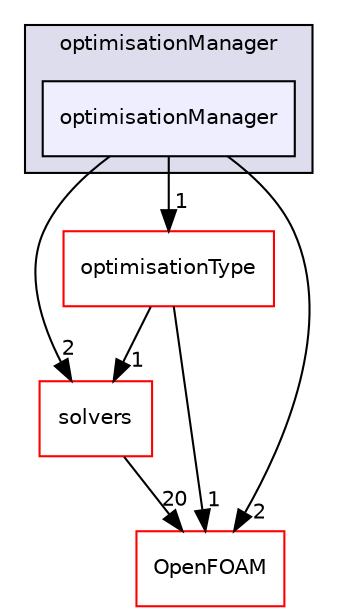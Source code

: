 digraph "src/optimisation/adjointOptimisation/adjoint/optimisation/optimisationManager/optimisationManager" {
  bgcolor=transparent;
  compound=true
  node [ fontsize="10", fontname="Helvetica"];
  edge [ labelfontsize="10", labelfontname="Helvetica"];
  subgraph clusterdir_a342ead83134a905537b901095fdb3a8 {
    graph [ bgcolor="#ddddee", pencolor="black", label="optimisationManager" fontname="Helvetica", fontsize="10", URL="dir_a342ead83134a905537b901095fdb3a8.html"]
  dir_cdaeef093a8d63721282d9fc63d990f5 [shape=box, label="optimisationManager", style="filled", fillcolor="#eeeeff", pencolor="black", URL="dir_cdaeef093a8d63721282d9fc63d990f5.html"];
  }
  dir_f1ea2e00111d8324be054b4e32e6ee53 [shape=box label="solvers" color="red" URL="dir_f1ea2e00111d8324be054b4e32e6ee53.html"];
  dir_19e34cb36dea7172b6a3886d458a6c63 [shape=box label="optimisationType" color="red" URL="dir_19e34cb36dea7172b6a3886d458a6c63.html"];
  dir_c5473ff19b20e6ec4dfe5c310b3778a8 [shape=box label="OpenFOAM" color="red" URL="dir_c5473ff19b20e6ec4dfe5c310b3778a8.html"];
  dir_f1ea2e00111d8324be054b4e32e6ee53->dir_c5473ff19b20e6ec4dfe5c310b3778a8 [headlabel="20", labeldistance=1.5 headhref="dir_002894_002151.html"];
  dir_19e34cb36dea7172b6a3886d458a6c63->dir_f1ea2e00111d8324be054b4e32e6ee53 [headlabel="1", labeldistance=1.5 headhref="dir_002862_002894.html"];
  dir_19e34cb36dea7172b6a3886d458a6c63->dir_c5473ff19b20e6ec4dfe5c310b3778a8 [headlabel="1", labeldistance=1.5 headhref="dir_002862_002151.html"];
  dir_cdaeef093a8d63721282d9fc63d990f5->dir_f1ea2e00111d8324be054b4e32e6ee53 [headlabel="2", labeldistance=1.5 headhref="dir_002859_002894.html"];
  dir_cdaeef093a8d63721282d9fc63d990f5->dir_19e34cb36dea7172b6a3886d458a6c63 [headlabel="1", labeldistance=1.5 headhref="dir_002859_002862.html"];
  dir_cdaeef093a8d63721282d9fc63d990f5->dir_c5473ff19b20e6ec4dfe5c310b3778a8 [headlabel="2", labeldistance=1.5 headhref="dir_002859_002151.html"];
}
